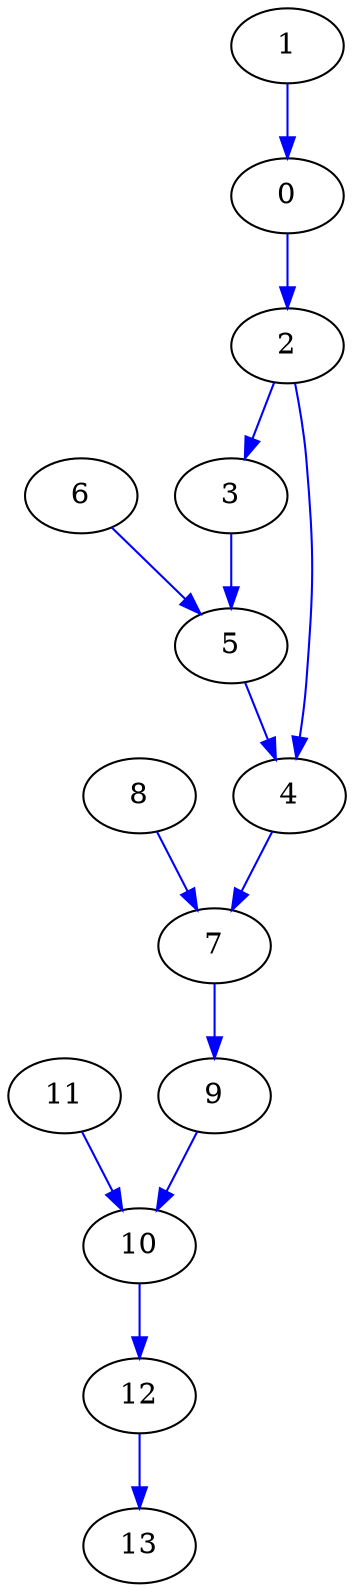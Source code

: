 digraph {
  0 [label="0", color=black];
  1 -> 0 [label="", color=blue];
  7 [label="7", color=black];
  4 -> 7 [label="", color=blue];
  8 -> 7 [label="", color=blue];
  2 [label="2", color=black];
  0 -> 2 [label="", color=blue];
  9 [label="9", color=black];
  7 -> 9 [label="", color=blue];
  4 [label="4", color=black];
  2 -> 4 [label="", color=blue];
  5 -> 4 [label="", color=blue];
  11 [label="11", color=black];
  6 [label="6", color=black];
  13 [label="13", color=black];
  12 -> 13 [label="", color=blue];
  1 [label="1", color=black];
  8 [label="8", color=black];
  3 [label="3", color=black];
  2 -> 3 [label="", color=blue];
  10 [label="10", color=black];
  9 -> 10 [label="", color=blue];
  11 -> 10 [label="", color=blue];
  5 [label="5", color=black];
  3 -> 5 [label="", color=blue];
  6 -> 5 [label="", color=blue];
  12 [label="12", color=black];
  10 -> 12 [label="", color=blue];
}
